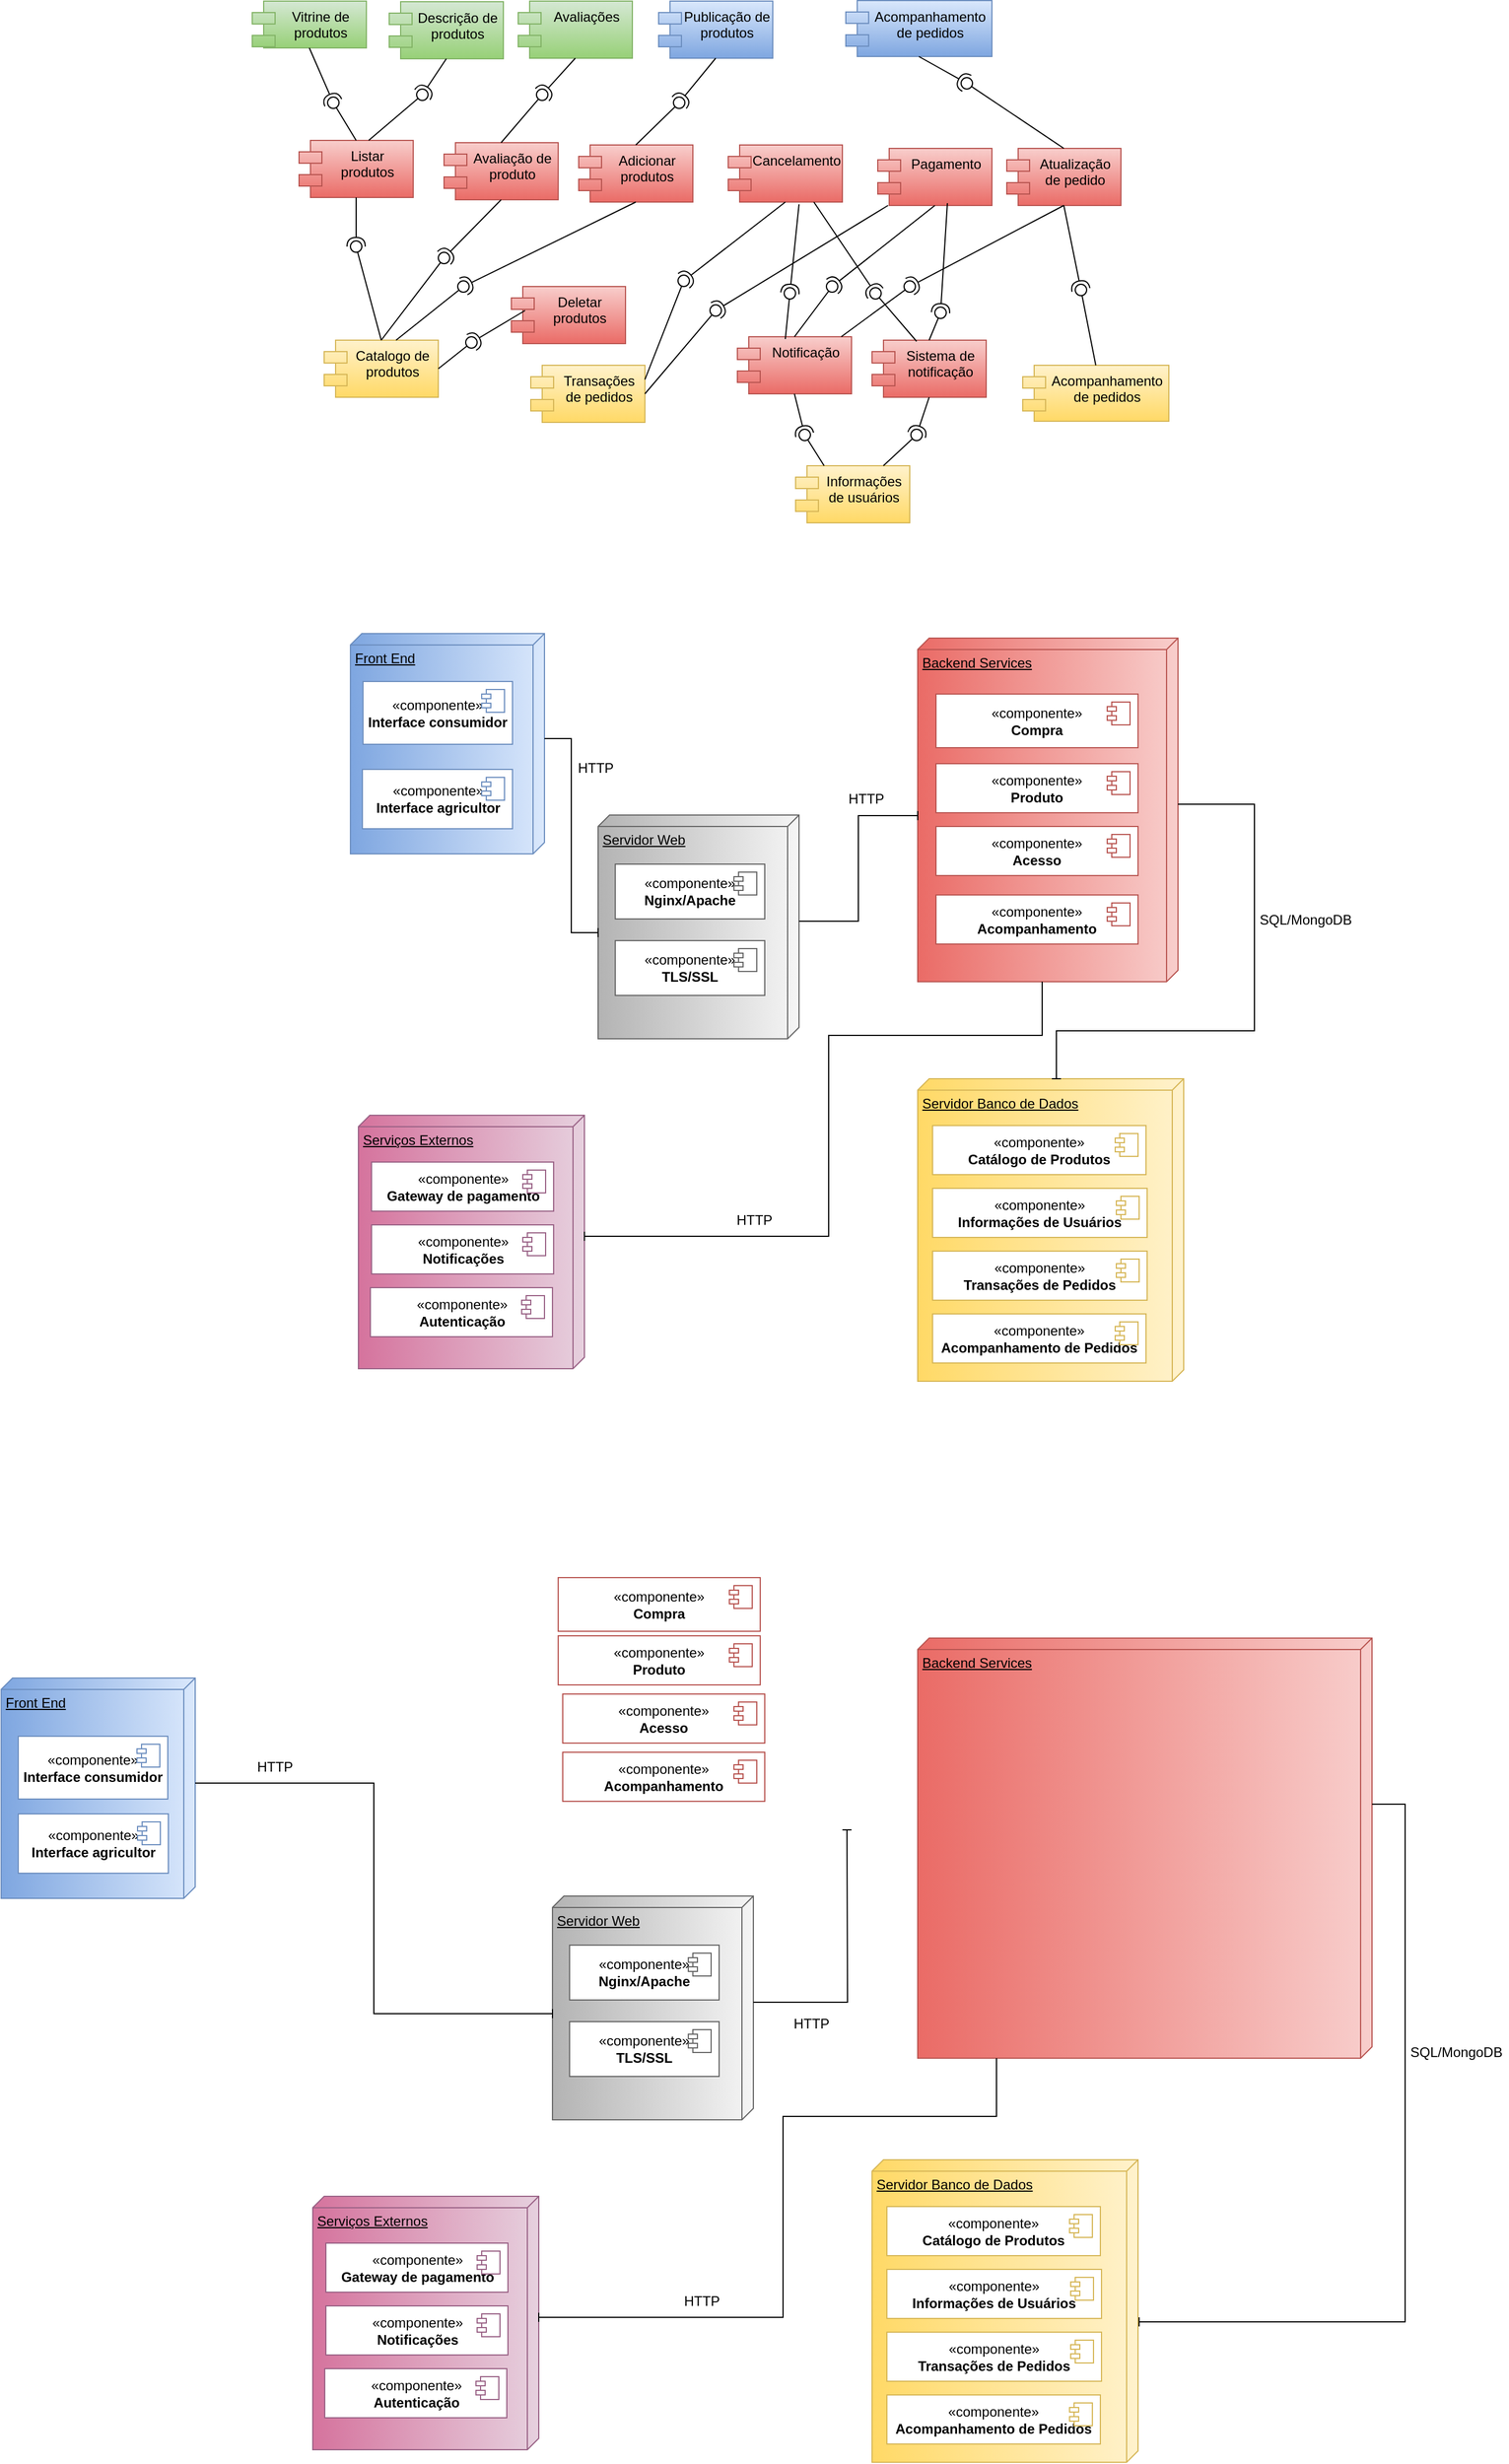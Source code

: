 <mxfile version="24.8.0">
  <diagram name="Página-1" id="Q1GDpHMXebuc5FLrC5qu">
    <mxGraphModel dx="2200" dy="1199" grid="0" gridSize="10" guides="1" tooltips="1" connect="1" arrows="1" fold="1" page="0" pageScale="1" pageWidth="827" pageHeight="1169" math="0" shadow="0">
      <root>
        <mxCell id="0" />
        <mxCell id="1" parent="0" />
        <mxCell id="FEOklc6rQLizEAP5TzJY-3" value="Vitrine de produtos" style="shape=module;align=left;spacingLeft=20;align=center;verticalAlign=top;whiteSpace=wrap;html=1;fillColor=#d5e8d4;strokeColor=#82b366;gradientColor=#97d077;" parent="1" vertex="1">
          <mxGeometry x="-263" y="-15" width="100" height="41" as="geometry" />
        </mxCell>
        <mxCell id="FEOklc6rQLizEAP5TzJY-4" value="Descrição de produtos" style="shape=module;align=left;spacingLeft=20;align=center;verticalAlign=top;whiteSpace=wrap;html=1;fillColor=#d5e8d4;strokeColor=#82b366;gradientColor=#97d077;" parent="1" vertex="1">
          <mxGeometry x="-143" y="-14.5" width="100" height="50" as="geometry" />
        </mxCell>
        <mxCell id="FEOklc6rQLizEAP5TzJY-5" value="Avaliações" style="shape=module;align=left;spacingLeft=20;align=center;verticalAlign=top;whiteSpace=wrap;html=1;fillColor=#d5e8d4;strokeColor=#82b366;gradientColor=#97d077;" parent="1" vertex="1">
          <mxGeometry x="-30" y="-15" width="100" height="50" as="geometry" />
        </mxCell>
        <mxCell id="FEOklc6rQLizEAP5TzJY-6" value="Publicação de produtos" style="shape=module;align=left;spacingLeft=20;align=center;verticalAlign=top;whiteSpace=wrap;html=1;fillColor=#dae8fc;gradientColor=#7ea6e0;strokeColor=#6c8ebf;" parent="1" vertex="1">
          <mxGeometry x="93" y="-15" width="100" height="50" as="geometry" />
        </mxCell>
        <mxCell id="FEOklc6rQLizEAP5TzJY-7" value="Acompanhamento de pedidos&lt;div&gt;&lt;br&gt;&lt;/div&gt;" style="shape=module;align=left;spacingLeft=20;align=center;verticalAlign=top;whiteSpace=wrap;html=1;fillColor=#dae8fc;gradientColor=#7ea6e0;strokeColor=#6c8ebf;" parent="1" vertex="1">
          <mxGeometry x="257" y="-15.5" width="128" height="49" as="geometry" />
        </mxCell>
        <mxCell id="FEOklc6rQLizEAP5TzJY-8" value="Pagamento" style="shape=module;align=left;spacingLeft=20;align=center;verticalAlign=top;whiteSpace=wrap;html=1;fillColor=#f8cecc;gradientColor=#ea6b66;strokeColor=#b85450;" parent="1" vertex="1">
          <mxGeometry x="285" y="114" width="100" height="50" as="geometry" />
        </mxCell>
        <mxCell id="FEOklc6rQLizEAP5TzJY-9" value="Notificação" style="shape=module;align=left;spacingLeft=20;align=center;verticalAlign=top;whiteSpace=wrap;html=1;fillColor=#f8cecc;gradientColor=#ea6b66;strokeColor=#b85450;" parent="1" vertex="1">
          <mxGeometry x="162" y="279" width="100" height="50" as="geometry" />
        </mxCell>
        <mxCell id="FEOklc6rQLizEAP5TzJY-10" value="Cancelamento" style="shape=module;align=left;spacingLeft=20;align=center;verticalAlign=top;whiteSpace=wrap;html=1;fillColor=#f8cecc;gradientColor=#ea6b66;strokeColor=#b85450;" parent="1" vertex="1">
          <mxGeometry x="154" y="111" width="100" height="50" as="geometry" />
        </mxCell>
        <mxCell id="FEOklc6rQLizEAP5TzJY-11" value="Adicionar produtos" style="shape=module;align=left;spacingLeft=20;align=center;verticalAlign=top;whiteSpace=wrap;html=1;fillColor=#f8cecc;gradientColor=#ea6b66;strokeColor=#b85450;" parent="1" vertex="1">
          <mxGeometry x="23" y="111" width="100" height="50" as="geometry" />
        </mxCell>
        <mxCell id="FEOklc6rQLizEAP5TzJY-12" value="Listar produtos" style="shape=module;align=left;spacingLeft=20;align=center;verticalAlign=top;whiteSpace=wrap;html=1;fillColor=#f8cecc;gradientColor=#ea6b66;strokeColor=#b85450;" parent="1" vertex="1">
          <mxGeometry x="-222" y="107" width="100" height="50" as="geometry" />
        </mxCell>
        <mxCell id="FEOklc6rQLizEAP5TzJY-13" value="Deletar produtos" style="shape=module;align=left;spacingLeft=20;align=center;verticalAlign=top;whiteSpace=wrap;html=1;fillColor=#f8cecc;gradientColor=#ea6b66;strokeColor=#b85450;" parent="1" vertex="1">
          <mxGeometry x="-36" y="235" width="100" height="50" as="geometry" />
        </mxCell>
        <mxCell id="FEOklc6rQLizEAP5TzJY-16" value="Atualização de pedido" style="shape=module;align=left;spacingLeft=20;align=center;verticalAlign=top;whiteSpace=wrap;html=1;fillColor=#f8cecc;gradientColor=#ea6b66;strokeColor=#b85450;" parent="1" vertex="1">
          <mxGeometry x="398" y="114" width="100" height="50" as="geometry" />
        </mxCell>
        <mxCell id="FEOklc6rQLizEAP5TzJY-17" value="Avaliação de produto" style="shape=module;align=left;spacingLeft=20;align=center;verticalAlign=top;whiteSpace=wrap;html=1;fillColor=#f8cecc;gradientColor=#ea6b66;strokeColor=#b85450;" parent="1" vertex="1">
          <mxGeometry x="-95" y="109" width="100" height="50" as="geometry" />
        </mxCell>
        <mxCell id="FEOklc6rQLizEAP5TzJY-18" value="Sistema de notificação" style="shape=module;align=left;spacingLeft=20;align=center;verticalAlign=top;whiteSpace=wrap;html=1;fillColor=#f8cecc;gradientColor=#ea6b66;strokeColor=#b85450;" parent="1" vertex="1">
          <mxGeometry x="280" y="282" width="100" height="50" as="geometry" />
        </mxCell>
        <mxCell id="FEOklc6rQLizEAP5TzJY-19" value="Catalogo de produtos" style="shape=module;align=left;spacingLeft=20;align=center;verticalAlign=top;whiteSpace=wrap;html=1;fillColor=#fff2cc;gradientColor=#ffd966;strokeColor=#d6b656;" parent="1" vertex="1">
          <mxGeometry x="-200" y="282" width="100" height="50" as="geometry" />
        </mxCell>
        <mxCell id="FEOklc6rQLizEAP5TzJY-20" value="Informações de usuários" style="shape=module;align=left;spacingLeft=20;align=center;verticalAlign=top;whiteSpace=wrap;html=1;fillColor=#fff2cc;gradientColor=#ffd966;strokeColor=#d6b656;" parent="1" vertex="1">
          <mxGeometry x="213" y="392" width="100" height="50" as="geometry" />
        </mxCell>
        <mxCell id="FEOklc6rQLizEAP5TzJY-21" value="Transações de pedidos" style="shape=module;align=left;spacingLeft=20;align=center;verticalAlign=top;whiteSpace=wrap;html=1;fillColor=#fff2cc;gradientColor=#ffd966;strokeColor=#d6b656;" parent="1" vertex="1">
          <mxGeometry x="-19" y="304" width="100" height="50" as="geometry" />
        </mxCell>
        <mxCell id="FEOklc6rQLizEAP5TzJY-39" value="" style="rounded=0;orthogonalLoop=1;jettySize=auto;html=1;endArrow=halfCircle;endFill=0;endSize=6;strokeWidth=1;sketch=0;exitX=0.5;exitY=1;exitDx=0;exitDy=0;" parent="1" source="FEOklc6rQLizEAP5TzJY-3" target="FEOklc6rQLizEAP5TzJY-41" edge="1">
          <mxGeometry relative="1" as="geometry">
            <mxPoint x="-141" y="72" as="sourcePoint" />
          </mxGeometry>
        </mxCell>
        <mxCell id="FEOklc6rQLizEAP5TzJY-40" value="" style="rounded=0;orthogonalLoop=1;jettySize=auto;html=1;endArrow=oval;endFill=0;sketch=0;sourcePerimeterSpacing=0;targetPerimeterSpacing=0;endSize=10;exitX=0.5;exitY=0;exitDx=0;exitDy=0;" parent="1" source="FEOklc6rQLizEAP5TzJY-12" target="FEOklc6rQLizEAP5TzJY-41" edge="1">
          <mxGeometry relative="1" as="geometry">
            <mxPoint x="-181" y="72" as="sourcePoint" />
          </mxGeometry>
        </mxCell>
        <mxCell id="FEOklc6rQLizEAP5TzJY-41" value="" style="ellipse;whiteSpace=wrap;html=1;align=center;aspect=fixed;fillColor=none;strokeColor=none;resizable=0;perimeter=centerPerimeter;rotatable=0;allowArrows=0;points=[];outlineConnect=1;" parent="1" vertex="1">
          <mxGeometry x="-197" y="69" width="10" height="10" as="geometry" />
        </mxCell>
        <mxCell id="FEOklc6rQLizEAP5TzJY-42" value="" style="rounded=0;orthogonalLoop=1;jettySize=auto;html=1;endArrow=halfCircle;endFill=0;endSize=6;strokeWidth=1;sketch=0;exitX=0.5;exitY=1;exitDx=0;exitDy=0;" parent="1" source="FEOklc6rQLizEAP5TzJY-4" target="FEOklc6rQLizEAP5TzJY-44" edge="1">
          <mxGeometry relative="1" as="geometry">
            <mxPoint x="-67" y="94" as="sourcePoint" />
          </mxGeometry>
        </mxCell>
        <mxCell id="FEOklc6rQLizEAP5TzJY-43" value="" style="rounded=0;orthogonalLoop=1;jettySize=auto;html=1;endArrow=oval;endFill=0;sketch=0;sourcePerimeterSpacing=0;targetPerimeterSpacing=0;endSize=10;exitX=0.61;exitY=0;exitDx=0;exitDy=0;exitPerimeter=0;" parent="1" source="FEOklc6rQLizEAP5TzJY-12" target="FEOklc6rQLizEAP5TzJY-44" edge="1">
          <mxGeometry relative="1" as="geometry">
            <mxPoint x="-163" y="121" as="sourcePoint" />
          </mxGeometry>
        </mxCell>
        <mxCell id="FEOklc6rQLizEAP5TzJY-44" value="" style="ellipse;whiteSpace=wrap;html=1;align=center;aspect=fixed;fillColor=none;strokeColor=none;resizable=0;perimeter=centerPerimeter;rotatable=0;allowArrows=0;points=[];outlineConnect=1;" parent="1" vertex="1">
          <mxGeometry x="-119" y="62" width="10" height="10" as="geometry" />
        </mxCell>
        <mxCell id="FEOklc6rQLizEAP5TzJY-45" value="" style="rounded=0;orthogonalLoop=1;jettySize=auto;html=1;endArrow=halfCircle;endFill=0;endSize=6;strokeWidth=1;sketch=0;exitX=0.5;exitY=1;exitDx=0;exitDy=0;" parent="1" source="FEOklc6rQLizEAP5TzJY-5" target="FEOklc6rQLizEAP5TzJY-47" edge="1">
          <mxGeometry relative="1" as="geometry">
            <mxPoint x="104" y="65" as="sourcePoint" />
          </mxGeometry>
        </mxCell>
        <mxCell id="FEOklc6rQLizEAP5TzJY-46" value="" style="rounded=0;orthogonalLoop=1;jettySize=auto;html=1;endArrow=oval;endFill=0;sketch=0;sourcePerimeterSpacing=0;targetPerimeterSpacing=0;endSize=10;exitX=0.5;exitY=0;exitDx=0;exitDy=0;" parent="1" source="FEOklc6rQLizEAP5TzJY-17" target="FEOklc6rQLizEAP5TzJY-47" edge="1">
          <mxGeometry relative="1" as="geometry">
            <mxPoint x="64" y="65" as="sourcePoint" />
          </mxGeometry>
        </mxCell>
        <mxCell id="FEOklc6rQLizEAP5TzJY-47" value="" style="ellipse;whiteSpace=wrap;html=1;align=center;aspect=fixed;fillColor=none;strokeColor=none;resizable=0;perimeter=centerPerimeter;rotatable=0;allowArrows=0;points=[];outlineConnect=1;" parent="1" vertex="1">
          <mxGeometry x="-14" y="62" width="10" height="10" as="geometry" />
        </mxCell>
        <mxCell id="FEOklc6rQLizEAP5TzJY-48" value="" style="rounded=0;orthogonalLoop=1;jettySize=auto;html=1;endArrow=halfCircle;endFill=0;endSize=6;strokeWidth=1;sketch=0;exitX=0.5;exitY=1;exitDx=0;exitDy=0;" parent="1" source="FEOklc6rQLizEAP5TzJY-6" target="FEOklc6rQLizEAP5TzJY-50" edge="1">
          <mxGeometry relative="1" as="geometry">
            <mxPoint x="222" y="64.5" as="sourcePoint" />
          </mxGeometry>
        </mxCell>
        <mxCell id="FEOklc6rQLizEAP5TzJY-49" value="" style="rounded=0;orthogonalLoop=1;jettySize=auto;html=1;endArrow=oval;endFill=0;sketch=0;sourcePerimeterSpacing=0;targetPerimeterSpacing=0;endSize=10;exitX=0.5;exitY=0;exitDx=0;exitDy=0;" parent="1" source="FEOklc6rQLizEAP5TzJY-11" target="FEOklc6rQLizEAP5TzJY-50" edge="1">
          <mxGeometry relative="1" as="geometry">
            <mxPoint x="182" y="64.5" as="sourcePoint" />
          </mxGeometry>
        </mxCell>
        <mxCell id="FEOklc6rQLizEAP5TzJY-50" value="" style="ellipse;whiteSpace=wrap;html=1;align=center;aspect=fixed;fillColor=none;strokeColor=none;resizable=0;perimeter=centerPerimeter;rotatable=0;allowArrows=0;points=[];outlineConnect=1;" parent="1" vertex="1">
          <mxGeometry x="106" y="69" width="10" height="10" as="geometry" />
        </mxCell>
        <mxCell id="FEOklc6rQLizEAP5TzJY-54" value="" style="rounded=0;orthogonalLoop=1;jettySize=auto;html=1;endArrow=halfCircle;endFill=0;endSize=6;strokeWidth=1;sketch=0;exitX=0.5;exitY=1;exitDx=0;exitDy=0;" parent="1" source="FEOklc6rQLizEAP5TzJY-7" target="FEOklc6rQLizEAP5TzJY-56" edge="1">
          <mxGeometry relative="1" as="geometry">
            <mxPoint x="518" y="58" as="sourcePoint" />
          </mxGeometry>
        </mxCell>
        <mxCell id="FEOklc6rQLizEAP5TzJY-55" value="" style="rounded=0;orthogonalLoop=1;jettySize=auto;html=1;endArrow=oval;endFill=0;sketch=0;sourcePerimeterSpacing=0;targetPerimeterSpacing=0;endSize=10;exitX=0.5;exitY=0;exitDx=0;exitDy=0;" parent="1" source="FEOklc6rQLizEAP5TzJY-16" target="FEOklc6rQLizEAP5TzJY-56" edge="1">
          <mxGeometry relative="1" as="geometry">
            <mxPoint x="478" y="58" as="sourcePoint" />
          </mxGeometry>
        </mxCell>
        <mxCell id="FEOklc6rQLizEAP5TzJY-56" value="" style="ellipse;whiteSpace=wrap;html=1;align=center;aspect=fixed;fillColor=none;strokeColor=none;resizable=0;perimeter=centerPerimeter;rotatable=0;allowArrows=0;points=[];outlineConnect=1;" parent="1" vertex="1">
          <mxGeometry x="358" y="52" width="10" height="10" as="geometry" />
        </mxCell>
        <mxCell id="FEOklc6rQLizEAP5TzJY-57" value="" style="rounded=0;orthogonalLoop=1;jettySize=auto;html=1;endArrow=halfCircle;endFill=0;endSize=6;strokeWidth=1;sketch=0;exitX=0.5;exitY=1;exitDx=0;exitDy=0;" parent="1" source="FEOklc6rQLizEAP5TzJY-12" target="FEOklc6rQLizEAP5TzJY-59" edge="1">
          <mxGeometry relative="1" as="geometry">
            <mxPoint x="-158" y="195" as="sourcePoint" />
          </mxGeometry>
        </mxCell>
        <mxCell id="FEOklc6rQLizEAP5TzJY-58" value="" style="rounded=0;orthogonalLoop=1;jettySize=auto;html=1;endArrow=oval;endFill=0;sketch=0;sourcePerimeterSpacing=0;targetPerimeterSpacing=0;endSize=10;exitX=0.5;exitY=0;exitDx=0;exitDy=0;" parent="1" source="FEOklc6rQLizEAP5TzJY-19" target="FEOklc6rQLizEAP5TzJY-59" edge="1">
          <mxGeometry relative="1" as="geometry">
            <mxPoint x="-169" y="236" as="sourcePoint" />
          </mxGeometry>
        </mxCell>
        <mxCell id="FEOklc6rQLizEAP5TzJY-59" value="" style="ellipse;whiteSpace=wrap;html=1;align=center;aspect=fixed;fillColor=none;strokeColor=none;resizable=0;perimeter=centerPerimeter;rotatable=0;allowArrows=0;points=[];outlineConnect=1;" parent="1" vertex="1">
          <mxGeometry x="-177" y="195" width="10" height="10" as="geometry" />
        </mxCell>
        <mxCell id="FEOklc6rQLizEAP5TzJY-60" value="" style="rounded=0;orthogonalLoop=1;jettySize=auto;html=1;endArrow=halfCircle;endFill=0;endSize=6;strokeWidth=1;sketch=0;exitX=0.5;exitY=1;exitDx=0;exitDy=0;" parent="1" source="FEOklc6rQLizEAP5TzJY-11" target="FEOklc6rQLizEAP5TzJY-62" edge="1">
          <mxGeometry relative="1" as="geometry">
            <mxPoint x="213" y="215" as="sourcePoint" />
          </mxGeometry>
        </mxCell>
        <mxCell id="FEOklc6rQLizEAP5TzJY-61" value="" style="rounded=0;orthogonalLoop=1;jettySize=auto;html=1;endArrow=oval;endFill=0;sketch=0;sourcePerimeterSpacing=0;targetPerimeterSpacing=0;endSize=10;exitX=0.63;exitY=0;exitDx=0;exitDy=0;exitPerimeter=0;" parent="1" source="FEOklc6rQLizEAP5TzJY-19" target="FEOklc6rQLizEAP5TzJY-62" edge="1">
          <mxGeometry relative="1" as="geometry">
            <mxPoint x="176" y="222" as="sourcePoint" />
          </mxGeometry>
        </mxCell>
        <mxCell id="FEOklc6rQLizEAP5TzJY-62" value="" style="ellipse;whiteSpace=wrap;html=1;align=center;aspect=fixed;fillColor=none;strokeColor=none;resizable=0;perimeter=centerPerimeter;rotatable=0;allowArrows=0;points=[];outlineConnect=1;" parent="1" vertex="1">
          <mxGeometry x="-83" y="230" width="10" height="10" as="geometry" />
        </mxCell>
        <mxCell id="FEOklc6rQLizEAP5TzJY-63" value="" style="rounded=0;orthogonalLoop=1;jettySize=auto;html=1;endArrow=halfCircle;endFill=0;endSize=6;strokeWidth=1;sketch=0;exitX=0.12;exitY=0.42;exitDx=0;exitDy=0;exitPerimeter=0;" parent="1" source="FEOklc6rQLizEAP5TzJY-13" target="FEOklc6rQLizEAP5TzJY-65" edge="1">
          <mxGeometry relative="1" as="geometry">
            <mxPoint x="216" y="222" as="sourcePoint" />
          </mxGeometry>
        </mxCell>
        <mxCell id="FEOklc6rQLizEAP5TzJY-64" value="" style="rounded=0;orthogonalLoop=1;jettySize=auto;html=1;endArrow=oval;endFill=0;sketch=0;sourcePerimeterSpacing=0;targetPerimeterSpacing=0;endSize=10;exitX=1;exitY=0.5;exitDx=0;exitDy=0;" parent="1" source="FEOklc6rQLizEAP5TzJY-19" target="FEOklc6rQLizEAP5TzJY-65" edge="1">
          <mxGeometry relative="1" as="geometry">
            <mxPoint x="176" y="222" as="sourcePoint" />
          </mxGeometry>
        </mxCell>
        <mxCell id="FEOklc6rQLizEAP5TzJY-65" value="" style="ellipse;whiteSpace=wrap;html=1;align=center;aspect=fixed;fillColor=none;strokeColor=none;resizable=0;perimeter=centerPerimeter;rotatable=0;allowArrows=0;points=[];outlineConnect=1;" parent="1" vertex="1">
          <mxGeometry x="-76" y="279" width="10" height="10" as="geometry" />
        </mxCell>
        <mxCell id="FEOklc6rQLizEAP5TzJY-66" value="" style="rounded=0;orthogonalLoop=1;jettySize=auto;html=1;endArrow=halfCircle;endFill=0;endSize=6;strokeWidth=1;sketch=0;" parent="1" source="FEOklc6rQLizEAP5TzJY-8" target="FEOklc6rQLizEAP5TzJY-68" edge="1">
          <mxGeometry relative="1" as="geometry">
            <mxPoint x="177" y="184" as="sourcePoint" />
          </mxGeometry>
        </mxCell>
        <mxCell id="FEOklc6rQLizEAP5TzJY-67" value="" style="rounded=0;orthogonalLoop=1;jettySize=auto;html=1;endArrow=oval;endFill=0;sketch=0;sourcePerimeterSpacing=0;targetPerimeterSpacing=0;endSize=10;exitX=1;exitY=0.5;exitDx=0;exitDy=0;" parent="1" source="FEOklc6rQLizEAP5TzJY-21" target="FEOklc6rQLizEAP5TzJY-68" edge="1">
          <mxGeometry relative="1" as="geometry">
            <mxPoint x="47" y="328" as="sourcePoint" />
          </mxGeometry>
        </mxCell>
        <mxCell id="FEOklc6rQLizEAP5TzJY-68" value="" style="ellipse;whiteSpace=wrap;html=1;align=center;aspect=fixed;fillColor=none;strokeColor=none;resizable=0;perimeter=centerPerimeter;rotatable=0;allowArrows=0;points=[];outlineConnect=1;" parent="1" vertex="1">
          <mxGeometry x="138" y="251" width="10" height="10" as="geometry" />
        </mxCell>
        <mxCell id="FEOklc6rQLizEAP5TzJY-69" value="" style="rounded=0;orthogonalLoop=1;jettySize=auto;html=1;endArrow=halfCircle;endFill=0;endSize=6;strokeWidth=1;sketch=0;exitX=0.5;exitY=1;exitDx=0;exitDy=0;" parent="1" source="FEOklc6rQLizEAP5TzJY-10" target="FEOklc6rQLizEAP5TzJY-71" edge="1">
          <mxGeometry relative="1" as="geometry">
            <mxPoint x="216" y="222" as="sourcePoint" />
          </mxGeometry>
        </mxCell>
        <mxCell id="FEOklc6rQLizEAP5TzJY-70" value="" style="rounded=0;orthogonalLoop=1;jettySize=auto;html=1;endArrow=oval;endFill=0;sketch=0;sourcePerimeterSpacing=0;targetPerimeterSpacing=0;endSize=10;exitX=1;exitY=0.25;exitDx=0;exitDy=0;" parent="1" source="FEOklc6rQLizEAP5TzJY-21" target="FEOklc6rQLizEAP5TzJY-71" edge="1">
          <mxGeometry relative="1" as="geometry">
            <mxPoint x="176" y="222" as="sourcePoint" />
          </mxGeometry>
        </mxCell>
        <mxCell id="FEOklc6rQLizEAP5TzJY-71" value="" style="ellipse;whiteSpace=wrap;html=1;align=center;aspect=fixed;fillColor=none;strokeColor=none;resizable=0;perimeter=centerPerimeter;rotatable=0;allowArrows=0;points=[];outlineConnect=1;" parent="1" vertex="1">
          <mxGeometry x="110" y="225" width="10" height="10" as="geometry" />
        </mxCell>
        <mxCell id="FEOklc6rQLizEAP5TzJY-72" value="" style="rounded=0;orthogonalLoop=1;jettySize=auto;html=1;endArrow=halfCircle;endFill=0;endSize=6;strokeWidth=1;sketch=0;exitX=0.5;exitY=1;exitDx=0;exitDy=0;" parent="1" source="FEOklc6rQLizEAP5TzJY-17" target="FEOklc6rQLizEAP5TzJY-74" edge="1">
          <mxGeometry relative="1" as="geometry">
            <mxPoint x="216" y="224" as="sourcePoint" />
          </mxGeometry>
        </mxCell>
        <mxCell id="FEOklc6rQLizEAP5TzJY-73" value="" style="rounded=0;orthogonalLoop=1;jettySize=auto;html=1;endArrow=oval;endFill=0;sketch=0;sourcePerimeterSpacing=0;targetPerimeterSpacing=0;endSize=10;exitX=0.5;exitY=0;exitDx=0;exitDy=0;" parent="1" source="FEOklc6rQLizEAP5TzJY-19" target="FEOklc6rQLizEAP5TzJY-74" edge="1">
          <mxGeometry relative="1" as="geometry">
            <mxPoint x="176" y="224" as="sourcePoint" />
          </mxGeometry>
        </mxCell>
        <mxCell id="FEOklc6rQLizEAP5TzJY-74" value="" style="ellipse;whiteSpace=wrap;html=1;align=center;aspect=fixed;fillColor=none;strokeColor=none;resizable=0;perimeter=centerPerimeter;rotatable=0;allowArrows=0;points=[];outlineConnect=1;" parent="1" vertex="1">
          <mxGeometry x="-100" y="205" width="10" height="10" as="geometry" />
        </mxCell>
        <mxCell id="FEOklc6rQLizEAP5TzJY-75" value="" style="rounded=0;orthogonalLoop=1;jettySize=auto;html=1;endArrow=halfCircle;endFill=0;endSize=6;strokeWidth=1;sketch=0;exitX=0.5;exitY=1;exitDx=0;exitDy=0;" parent="1" source="FEOklc6rQLizEAP5TzJY-18" target="FEOklc6rQLizEAP5TzJY-77" edge="1">
          <mxGeometry relative="1" as="geometry">
            <mxPoint x="216" y="224" as="sourcePoint" />
          </mxGeometry>
        </mxCell>
        <mxCell id="FEOklc6rQLizEAP5TzJY-76" value="" style="rounded=0;orthogonalLoop=1;jettySize=auto;html=1;endArrow=oval;endFill=0;sketch=0;sourcePerimeterSpacing=0;targetPerimeterSpacing=0;endSize=10;" parent="1" source="FEOklc6rQLizEAP5TzJY-20" target="FEOklc6rQLizEAP5TzJY-77" edge="1">
          <mxGeometry relative="1" as="geometry">
            <mxPoint x="176" y="224" as="sourcePoint" />
          </mxGeometry>
        </mxCell>
        <mxCell id="FEOklc6rQLizEAP5TzJY-77" value="" style="ellipse;whiteSpace=wrap;html=1;align=center;aspect=fixed;fillColor=none;strokeColor=none;resizable=0;perimeter=centerPerimeter;rotatable=0;allowArrows=0;points=[];outlineConnect=1;" parent="1" vertex="1">
          <mxGeometry x="314" y="360" width="10" height="10" as="geometry" />
        </mxCell>
        <mxCell id="FEOklc6rQLizEAP5TzJY-78" value="" style="rounded=0;orthogonalLoop=1;jettySize=auto;html=1;endArrow=halfCircle;endFill=0;endSize=6;strokeWidth=1;sketch=0;exitX=0.61;exitY=0.96;exitDx=0;exitDy=0;exitPerimeter=0;" parent="1" source="FEOklc6rQLizEAP5TzJY-8" target="FEOklc6rQLizEAP5TzJY-80" edge="1">
          <mxGeometry relative="1" as="geometry">
            <mxPoint x="216" y="224" as="sourcePoint" />
          </mxGeometry>
        </mxCell>
        <mxCell id="FEOklc6rQLizEAP5TzJY-79" value="" style="rounded=0;orthogonalLoop=1;jettySize=auto;html=1;endArrow=oval;endFill=0;sketch=0;sourcePerimeterSpacing=0;targetPerimeterSpacing=0;endSize=10;exitX=0.5;exitY=0;exitDx=0;exitDy=0;" parent="1" source="FEOklc6rQLizEAP5TzJY-18" target="FEOklc6rQLizEAP5TzJY-80" edge="1">
          <mxGeometry relative="1" as="geometry">
            <mxPoint x="176" y="224" as="sourcePoint" />
          </mxGeometry>
        </mxCell>
        <mxCell id="FEOklc6rQLizEAP5TzJY-80" value="" style="ellipse;whiteSpace=wrap;html=1;align=center;aspect=fixed;fillColor=none;strokeColor=none;resizable=0;perimeter=centerPerimeter;rotatable=0;allowArrows=0;points=[];outlineConnect=1;" parent="1" vertex="1">
          <mxGeometry x="335" y="253" width="10" height="10" as="geometry" />
        </mxCell>
        <mxCell id="FEOklc6rQLizEAP5TzJY-81" value="" style="rounded=0;orthogonalLoop=1;jettySize=auto;html=1;endArrow=halfCircle;endFill=0;endSize=6;strokeWidth=1;sketch=0;exitX=0.75;exitY=1;exitDx=0;exitDy=0;" parent="1" source="FEOklc6rQLizEAP5TzJY-10" target="FEOklc6rQLizEAP5TzJY-83" edge="1">
          <mxGeometry relative="1" as="geometry">
            <mxPoint x="216" y="224" as="sourcePoint" />
          </mxGeometry>
        </mxCell>
        <mxCell id="FEOklc6rQLizEAP5TzJY-82" value="" style="rounded=0;orthogonalLoop=1;jettySize=auto;html=1;endArrow=oval;endFill=0;sketch=0;sourcePerimeterSpacing=0;targetPerimeterSpacing=0;endSize=10;exitX=0.39;exitY=0.02;exitDx=0;exitDy=0;exitPerimeter=0;" parent="1" source="FEOklc6rQLizEAP5TzJY-18" target="FEOklc6rQLizEAP5TzJY-83" edge="1">
          <mxGeometry relative="1" as="geometry">
            <mxPoint x="176" y="224" as="sourcePoint" />
          </mxGeometry>
        </mxCell>
        <mxCell id="FEOklc6rQLizEAP5TzJY-83" value="" style="ellipse;whiteSpace=wrap;html=1;align=center;aspect=fixed;fillColor=none;strokeColor=none;resizable=0;perimeter=centerPerimeter;rotatable=0;allowArrows=0;points=[];outlineConnect=1;" parent="1" vertex="1">
          <mxGeometry x="278" y="236" width="10" height="10" as="geometry" />
        </mxCell>
        <mxCell id="FEOklc6rQLizEAP5TzJY-87" value="" style="rounded=0;orthogonalLoop=1;jettySize=auto;html=1;endArrow=halfCircle;endFill=0;endSize=6;strokeWidth=1;sketch=0;exitX=0.5;exitY=1;exitDx=0;exitDy=0;" parent="1" source="FEOklc6rQLizEAP5TzJY-9" target="FEOklc6rQLizEAP5TzJY-89" edge="1">
          <mxGeometry relative="1" as="geometry">
            <mxPoint x="110" y="253" as="sourcePoint" />
          </mxGeometry>
        </mxCell>
        <mxCell id="FEOklc6rQLizEAP5TzJY-88" value="" style="rounded=0;orthogonalLoop=1;jettySize=auto;html=1;endArrow=oval;endFill=0;sketch=0;sourcePerimeterSpacing=0;targetPerimeterSpacing=0;endSize=10;exitX=0.25;exitY=0;exitDx=0;exitDy=0;" parent="1" source="FEOklc6rQLizEAP5TzJY-20" target="FEOklc6rQLizEAP5TzJY-89" edge="1">
          <mxGeometry relative="1" as="geometry">
            <mxPoint x="70" y="253" as="sourcePoint" />
          </mxGeometry>
        </mxCell>
        <mxCell id="FEOklc6rQLizEAP5TzJY-89" value="" style="ellipse;whiteSpace=wrap;html=1;align=center;aspect=fixed;fillColor=none;strokeColor=none;resizable=0;perimeter=centerPerimeter;rotatable=0;allowArrows=0;points=[];outlineConnect=1;" parent="1" vertex="1">
          <mxGeometry x="216" y="360" width="10" height="10" as="geometry" />
        </mxCell>
        <mxCell id="FEOklc6rQLizEAP5TzJY-90" value="" style="rounded=0;orthogonalLoop=1;jettySize=auto;html=1;endArrow=halfCircle;endFill=0;endSize=6;strokeWidth=1;sketch=0;exitX=0.5;exitY=1;exitDx=0;exitDy=0;" parent="1" source="FEOklc6rQLizEAP5TzJY-8" target="FEOklc6rQLizEAP5TzJY-92" edge="1">
          <mxGeometry relative="1" as="geometry">
            <mxPoint x="110" y="253" as="sourcePoint" />
          </mxGeometry>
        </mxCell>
        <mxCell id="FEOklc6rQLizEAP5TzJY-91" value="" style="rounded=0;orthogonalLoop=1;jettySize=auto;html=1;endArrow=oval;endFill=0;sketch=0;sourcePerimeterSpacing=0;targetPerimeterSpacing=0;endSize=10;exitX=0.5;exitY=0;exitDx=0;exitDy=0;" parent="1" source="FEOklc6rQLizEAP5TzJY-9" target="FEOklc6rQLizEAP5TzJY-92" edge="1">
          <mxGeometry relative="1" as="geometry">
            <mxPoint x="70" y="253" as="sourcePoint" />
          </mxGeometry>
        </mxCell>
        <mxCell id="FEOklc6rQLizEAP5TzJY-92" value="" style="ellipse;whiteSpace=wrap;html=1;align=center;aspect=fixed;fillColor=none;strokeColor=none;resizable=0;perimeter=centerPerimeter;rotatable=0;allowArrows=0;points=[];outlineConnect=1;" parent="1" vertex="1">
          <mxGeometry x="240" y="230" width="10" height="10" as="geometry" />
        </mxCell>
        <mxCell id="-LfRWELSsx1RldstCh8m-2" value="Acompanhamento de pedidos&lt;div&gt;&lt;br&gt;&lt;/div&gt;" style="shape=module;align=left;spacingLeft=20;align=center;verticalAlign=top;whiteSpace=wrap;html=1;fillColor=#fff2cc;gradientColor=#ffd966;strokeColor=#d6b656;" parent="1" vertex="1">
          <mxGeometry x="412" y="304" width="128" height="49" as="geometry" />
        </mxCell>
        <mxCell id="-LfRWELSsx1RldstCh8m-3" value="" style="rounded=0;orthogonalLoop=1;jettySize=auto;html=1;endArrow=halfCircle;endFill=0;endSize=6;strokeWidth=1;sketch=0;exitX=0.5;exitY=1;exitDx=0;exitDy=0;" parent="1" source="FEOklc6rQLizEAP5TzJY-16" target="-LfRWELSsx1RldstCh8m-5" edge="1">
          <mxGeometry relative="1" as="geometry">
            <mxPoint x="127" y="263" as="sourcePoint" />
          </mxGeometry>
        </mxCell>
        <mxCell id="-LfRWELSsx1RldstCh8m-4" value="" style="rounded=0;orthogonalLoop=1;jettySize=auto;html=1;endArrow=oval;endFill=0;sketch=0;sourcePerimeterSpacing=0;targetPerimeterSpacing=0;endSize=10;exitX=0.5;exitY=0;exitDx=0;exitDy=0;" parent="1" source="-LfRWELSsx1RldstCh8m-2" target="-LfRWELSsx1RldstCh8m-5" edge="1">
          <mxGeometry relative="1" as="geometry">
            <mxPoint x="87" y="263" as="sourcePoint" />
          </mxGeometry>
        </mxCell>
        <mxCell id="-LfRWELSsx1RldstCh8m-5" value="" style="ellipse;whiteSpace=wrap;html=1;align=center;aspect=fixed;fillColor=none;strokeColor=none;resizable=0;perimeter=centerPerimeter;rotatable=0;allowArrows=0;points=[];outlineConnect=1;" parent="1" vertex="1">
          <mxGeometry x="458" y="233" width="10" height="10" as="geometry" />
        </mxCell>
        <mxCell id="-LfRWELSsx1RldstCh8m-6" value="" style="rounded=0;orthogonalLoop=1;jettySize=auto;html=1;endArrow=halfCircle;endFill=0;endSize=6;strokeWidth=1;sketch=0;exitX=0.62;exitY=1.04;exitDx=0;exitDy=0;exitPerimeter=0;" parent="1" source="FEOklc6rQLizEAP5TzJY-10" target="-LfRWELSsx1RldstCh8m-8" edge="1">
          <mxGeometry relative="1" as="geometry">
            <mxPoint x="127" y="163" as="sourcePoint" />
          </mxGeometry>
        </mxCell>
        <mxCell id="-LfRWELSsx1RldstCh8m-7" value="" style="rounded=0;orthogonalLoop=1;jettySize=auto;html=1;endArrow=oval;endFill=0;sketch=0;sourcePerimeterSpacing=0;targetPerimeterSpacing=0;endSize=10;exitX=0.42;exitY=0.04;exitDx=0;exitDy=0;exitPerimeter=0;" parent="1" source="FEOklc6rQLizEAP5TzJY-9" target="-LfRWELSsx1RldstCh8m-8" edge="1">
          <mxGeometry relative="1" as="geometry">
            <mxPoint x="87" y="163" as="sourcePoint" />
          </mxGeometry>
        </mxCell>
        <mxCell id="-LfRWELSsx1RldstCh8m-8" value="" style="ellipse;whiteSpace=wrap;html=1;align=center;aspect=fixed;fillColor=none;strokeColor=none;resizable=0;perimeter=centerPerimeter;rotatable=0;allowArrows=0;points=[];outlineConnect=1;" parent="1" vertex="1">
          <mxGeometry x="203" y="236" width="10" height="10" as="geometry" />
        </mxCell>
        <mxCell id="-LfRWELSsx1RldstCh8m-9" value="" style="rounded=0;orthogonalLoop=1;jettySize=auto;html=1;endArrow=halfCircle;endFill=0;endSize=6;strokeWidth=1;sketch=0;exitX=0.5;exitY=1;exitDx=0;exitDy=0;" parent="1" source="FEOklc6rQLizEAP5TzJY-16" target="-LfRWELSsx1RldstCh8m-11" edge="1">
          <mxGeometry relative="1" as="geometry">
            <mxPoint x="127" y="163" as="sourcePoint" />
          </mxGeometry>
        </mxCell>
        <mxCell id="-LfRWELSsx1RldstCh8m-10" value="" style="rounded=0;orthogonalLoop=1;jettySize=auto;html=1;endArrow=oval;endFill=0;sketch=0;sourcePerimeterSpacing=0;targetPerimeterSpacing=0;endSize=10;exitX=0.91;exitY=0;exitDx=0;exitDy=0;exitPerimeter=0;" parent="1" source="FEOklc6rQLizEAP5TzJY-9" target="-LfRWELSsx1RldstCh8m-11" edge="1">
          <mxGeometry relative="1" as="geometry">
            <mxPoint x="87" y="163" as="sourcePoint" />
          </mxGeometry>
        </mxCell>
        <mxCell id="-LfRWELSsx1RldstCh8m-11" value="" style="ellipse;whiteSpace=wrap;html=1;align=center;aspect=fixed;fillColor=none;strokeColor=none;resizable=0;perimeter=centerPerimeter;rotatable=0;allowArrows=0;points=[];outlineConnect=1;" parent="1" vertex="1">
          <mxGeometry x="308" y="230" width="10" height="10" as="geometry" />
        </mxCell>
        <mxCell id="-LfRWELSsx1RldstCh8m-14" value="Front End" style="verticalAlign=top;align=left;spacingTop=8;spacingLeft=2;spacingRight=12;shape=cube;size=10;direction=south;fontStyle=4;html=1;whiteSpace=wrap;fillColor=#dae8fc;gradientColor=#7ea6e0;strokeColor=#6C8EBF;" parent="1" vertex="1">
          <mxGeometry x="-177" y="539" width="170" height="193" as="geometry" />
        </mxCell>
        <mxCell id="-LfRWELSsx1RldstCh8m-15" value="Servidor Web" style="verticalAlign=top;align=left;spacingTop=8;spacingLeft=2;spacingRight=12;shape=cube;size=10;direction=south;fontStyle=4;html=1;whiteSpace=wrap;fillColor=#f5f5f5;gradientColor=#b3b3b3;strokeColor=#666666;" parent="1" vertex="1">
          <mxGeometry x="40" y="698" width="176" height="196" as="geometry" />
        </mxCell>
        <mxCell id="-LfRWELSsx1RldstCh8m-16" value="Backend Services&lt;div&gt;&lt;br&gt;&lt;/div&gt;" style="verticalAlign=top;align=left;spacingTop=8;spacingLeft=2;spacingRight=12;shape=cube;size=10;direction=south;fontStyle=4;html=1;whiteSpace=wrap;fillColor=#f8cecc;strokeColor=#b85450;gradientColor=#ea6b66;" parent="1" vertex="1">
          <mxGeometry x="320" y="543" width="228" height="301" as="geometry" />
        </mxCell>
        <mxCell id="-LfRWELSsx1RldstCh8m-17" value="Servidor Banco de Dados" style="verticalAlign=top;align=left;spacingTop=8;spacingLeft=2;spacingRight=12;shape=cube;size=10;direction=south;fontStyle=4;html=1;whiteSpace=wrap;fillColor=#fff2cc;gradientColor=#ffd966;strokeColor=#D6B656;" parent="1" vertex="1">
          <mxGeometry x="320" y="929" width="233" height="265" as="geometry" />
        </mxCell>
        <mxCell id="-LfRWELSsx1RldstCh8m-18" value="Serviços Externos" style="verticalAlign=top;align=left;spacingTop=8;spacingLeft=2;spacingRight=12;shape=cube;size=10;direction=south;fontStyle=4;html=1;whiteSpace=wrap;fillColor=#e6d0de;strokeColor=#996185;gradientColor=#d5739d;" parent="1" vertex="1">
          <mxGeometry x="-170" y="961" width="198" height="222" as="geometry" />
        </mxCell>
        <mxCell id="-LfRWELSsx1RldstCh8m-21" value="«componente»&lt;br&gt;&lt;b&gt;Interface consumidor&lt;/b&gt;" style="html=1;dropTarget=0;whiteSpace=wrap;strokeColor=#6C8EBF;" parent="1" vertex="1">
          <mxGeometry x="-166" y="581" width="131" height="55" as="geometry" />
        </mxCell>
        <mxCell id="-LfRWELSsx1RldstCh8m-22" value="" style="shape=module;jettyWidth=8;jettyHeight=4;strokeColor=#6C8EBF;" parent="-LfRWELSsx1RldstCh8m-21" vertex="1">
          <mxGeometry x="1" width="20" height="20" relative="1" as="geometry">
            <mxPoint x="-27" y="7" as="offset" />
          </mxGeometry>
        </mxCell>
        <mxCell id="-LfRWELSsx1RldstCh8m-23" value="«componente»&lt;br&gt;&lt;b&gt;Interface agricultor&lt;/b&gt;" style="html=1;dropTarget=0;whiteSpace=wrap;strokeColor=#6C8EBF;" parent="1" vertex="1">
          <mxGeometry x="-166.5" y="658" width="131.5" height="52" as="geometry" />
        </mxCell>
        <mxCell id="-LfRWELSsx1RldstCh8m-24" value="" style="shape=module;jettyWidth=8;jettyHeight=4;strokeColor=#6C8EBF;" parent="-LfRWELSsx1RldstCh8m-23" vertex="1">
          <mxGeometry x="1" width="20" height="20" relative="1" as="geometry">
            <mxPoint x="-27" y="7" as="offset" />
          </mxGeometry>
        </mxCell>
        <mxCell id="-LfRWELSsx1RldstCh8m-27" value="«componente»&lt;br&gt;&lt;b&gt;Compra&lt;/b&gt;" style="html=1;dropTarget=0;whiteSpace=wrap;strokeColor=#B85450;" parent="1" vertex="1">
          <mxGeometry x="336" y="592" width="177" height="47" as="geometry" />
        </mxCell>
        <mxCell id="-LfRWELSsx1RldstCh8m-28" value="" style="shape=module;jettyWidth=8;jettyHeight=4;strokeColor=#B85450;" parent="-LfRWELSsx1RldstCh8m-27" vertex="1">
          <mxGeometry x="1" width="20" height="20" relative="1" as="geometry">
            <mxPoint x="-27" y="7" as="offset" />
          </mxGeometry>
        </mxCell>
        <mxCell id="-LfRWELSsx1RldstCh8m-29" value="«componente»&lt;br&gt;&lt;b&gt;Produto&lt;/b&gt;" style="html=1;dropTarget=0;whiteSpace=wrap;strokeColor=#B85450;" parent="1" vertex="1">
          <mxGeometry x="336" y="653" width="177" height="43" as="geometry" />
        </mxCell>
        <mxCell id="-LfRWELSsx1RldstCh8m-30" value="" style="shape=module;jettyWidth=8;jettyHeight=4;strokeColor=#B85450;" parent="-LfRWELSsx1RldstCh8m-29" vertex="1">
          <mxGeometry x="1" width="20" height="20" relative="1" as="geometry">
            <mxPoint x="-27" y="7" as="offset" />
          </mxGeometry>
        </mxCell>
        <mxCell id="-LfRWELSsx1RldstCh8m-31" value="«componente»&lt;br&gt;&lt;b&gt;Acesso&lt;/b&gt;" style="html=1;dropTarget=0;whiteSpace=wrap;strokeColor=#B85450;" parent="1" vertex="1">
          <mxGeometry x="336" y="708" width="177" height="43" as="geometry" />
        </mxCell>
        <mxCell id="-LfRWELSsx1RldstCh8m-32" value="" style="shape=module;jettyWidth=8;jettyHeight=4;strokeColor=#B85450;" parent="-LfRWELSsx1RldstCh8m-31" vertex="1">
          <mxGeometry x="1" width="20" height="20" relative="1" as="geometry">
            <mxPoint x="-27" y="7" as="offset" />
          </mxGeometry>
        </mxCell>
        <mxCell id="-LfRWELSsx1RldstCh8m-33" value="«componente»&lt;br&gt;&lt;b&gt;Acompanhamento&lt;/b&gt;" style="html=1;dropTarget=0;whiteSpace=wrap;strokeColor=#B85450;" parent="1" vertex="1">
          <mxGeometry x="336" y="768" width="177" height="43" as="geometry" />
        </mxCell>
        <mxCell id="-LfRWELSsx1RldstCh8m-34" value="" style="shape=module;jettyWidth=8;jettyHeight=4;strokeColor=#B85450;" parent="-LfRWELSsx1RldstCh8m-33" vertex="1">
          <mxGeometry x="1" width="20" height="20" relative="1" as="geometry">
            <mxPoint x="-27" y="7" as="offset" />
          </mxGeometry>
        </mxCell>
        <mxCell id="-LfRWELSsx1RldstCh8m-35" value="«componente»&lt;br&gt;&lt;b&gt;Catálogo de Produtos&lt;/b&gt;" style="html=1;dropTarget=0;whiteSpace=wrap;strokeColor=#D6B656;" parent="1" vertex="1">
          <mxGeometry x="333" y="970" width="187" height="43" as="geometry" />
        </mxCell>
        <mxCell id="-LfRWELSsx1RldstCh8m-36" value="" style="shape=module;jettyWidth=8;jettyHeight=4;strokeColor=#D6B656;" parent="-LfRWELSsx1RldstCh8m-35" vertex="1">
          <mxGeometry x="1" width="20" height="20" relative="1" as="geometry">
            <mxPoint x="-27" y="7" as="offset" />
          </mxGeometry>
        </mxCell>
        <mxCell id="-LfRWELSsx1RldstCh8m-37" value="«componente»&lt;br&gt;&lt;b&gt;Informações de Usuários&lt;/b&gt;" style="html=1;dropTarget=0;whiteSpace=wrap;strokeColor=#D6B656;" parent="1" vertex="1">
          <mxGeometry x="333" y="1025" width="188" height="43" as="geometry" />
        </mxCell>
        <mxCell id="-LfRWELSsx1RldstCh8m-38" value="" style="shape=module;jettyWidth=8;jettyHeight=4;strokeColor=#D6B656;" parent="-LfRWELSsx1RldstCh8m-37" vertex="1">
          <mxGeometry x="1" width="20" height="20" relative="1" as="geometry">
            <mxPoint x="-27" y="7" as="offset" />
          </mxGeometry>
        </mxCell>
        <mxCell id="-LfRWELSsx1RldstCh8m-39" value="«componente»&lt;br&gt;&lt;b&gt;Transações de Pedidos&lt;/b&gt;" style="html=1;dropTarget=0;whiteSpace=wrap;strokeColor=#D6B656;" parent="1" vertex="1">
          <mxGeometry x="333" y="1080" width="188" height="43" as="geometry" />
        </mxCell>
        <mxCell id="-LfRWELSsx1RldstCh8m-40" value="" style="shape=module;jettyWidth=8;jettyHeight=4;strokeColor=#D6B656;" parent="-LfRWELSsx1RldstCh8m-39" vertex="1">
          <mxGeometry x="1" width="20" height="20" relative="1" as="geometry">
            <mxPoint x="-27" y="7" as="offset" />
          </mxGeometry>
        </mxCell>
        <mxCell id="-LfRWELSsx1RldstCh8m-41" value="«componente»&lt;br&gt;&lt;b&gt;Acompanhamento de Pedidos&lt;/b&gt;" style="html=1;dropTarget=0;whiteSpace=wrap;strokeColor=#D6B656;" parent="1" vertex="1">
          <mxGeometry x="333" y="1135" width="187" height="43" as="geometry" />
        </mxCell>
        <mxCell id="-LfRWELSsx1RldstCh8m-42" value="" style="shape=module;jettyWidth=8;jettyHeight=4;strokeColor=#D6B656;" parent="-LfRWELSsx1RldstCh8m-41" vertex="1">
          <mxGeometry x="1" width="20" height="20" relative="1" as="geometry">
            <mxPoint x="-27" y="7" as="offset" />
          </mxGeometry>
        </mxCell>
        <mxCell id="n29bfjtb1rB-AN8v75Xj-3" value="«componente»&lt;br&gt;&lt;b&gt;Nginx/Apache&lt;/b&gt;" style="html=1;dropTarget=0;whiteSpace=wrap;strokeColor=#666666;" parent="1" vertex="1">
          <mxGeometry x="55" y="741" width="131" height="48" as="geometry" />
        </mxCell>
        <mxCell id="n29bfjtb1rB-AN8v75Xj-4" value="" style="shape=module;jettyWidth=8;jettyHeight=4;strokeColor=#666666;" parent="n29bfjtb1rB-AN8v75Xj-3" vertex="1">
          <mxGeometry x="1" width="20" height="20" relative="1" as="geometry">
            <mxPoint x="-27" y="7" as="offset" />
          </mxGeometry>
        </mxCell>
        <mxCell id="n29bfjtb1rB-AN8v75Xj-5" value="«componente»&lt;br&gt;&lt;b&gt;TLS/SSL&lt;/b&gt;" style="html=1;dropTarget=0;whiteSpace=wrap;strokeColor=#666666;" parent="1" vertex="1">
          <mxGeometry x="55" y="808" width="131" height="48" as="geometry" />
        </mxCell>
        <mxCell id="n29bfjtb1rB-AN8v75Xj-6" value="" style="shape=module;jettyWidth=8;jettyHeight=4;strokeColor=#666666;" parent="n29bfjtb1rB-AN8v75Xj-5" vertex="1">
          <mxGeometry x="1" width="20" height="20" relative="1" as="geometry">
            <mxPoint x="-27" y="7" as="offset" />
          </mxGeometry>
        </mxCell>
        <mxCell id="n29bfjtb1rB-AN8v75Xj-9" value="«componente»&lt;br&gt;&lt;b&gt;Gateway de pagamento&lt;/b&gt;" style="html=1;dropTarget=0;whiteSpace=wrap;strokeColor=#996185;" parent="1" vertex="1">
          <mxGeometry x="-158.5" y="1002" width="159.5" height="43" as="geometry" />
        </mxCell>
        <mxCell id="n29bfjtb1rB-AN8v75Xj-10" value="" style="shape=module;jettyWidth=8;jettyHeight=4;strokeColor=#996185;" parent="n29bfjtb1rB-AN8v75Xj-9" vertex="1">
          <mxGeometry x="1" width="20" height="20" relative="1" as="geometry">
            <mxPoint x="-27" y="7" as="offset" />
          </mxGeometry>
        </mxCell>
        <mxCell id="n29bfjtb1rB-AN8v75Xj-11" value="«componente»&lt;br&gt;&lt;b&gt;Notificações&lt;/b&gt;" style="html=1;dropTarget=0;whiteSpace=wrap;strokeColor=#996185;" parent="1" vertex="1">
          <mxGeometry x="-158.5" y="1057" width="159.5" height="43" as="geometry" />
        </mxCell>
        <mxCell id="n29bfjtb1rB-AN8v75Xj-12" value="" style="shape=module;jettyWidth=8;jettyHeight=4;strokeColor=#996185;" parent="n29bfjtb1rB-AN8v75Xj-11" vertex="1">
          <mxGeometry x="1" width="20" height="20" relative="1" as="geometry">
            <mxPoint x="-27" y="7" as="offset" />
          </mxGeometry>
        </mxCell>
        <mxCell id="n29bfjtb1rB-AN8v75Xj-13" value="«componente»&lt;br&gt;&lt;b&gt;Autenticação&lt;/b&gt;" style="html=1;dropTarget=0;whiteSpace=wrap;strokeColor=#996185;" parent="1" vertex="1">
          <mxGeometry x="-159.5" y="1112" width="159.5" height="43" as="geometry" />
        </mxCell>
        <mxCell id="n29bfjtb1rB-AN8v75Xj-14" value="" style="shape=module;jettyWidth=8;jettyHeight=4;strokeColor=#996185;" parent="n29bfjtb1rB-AN8v75Xj-13" vertex="1">
          <mxGeometry x="1" width="20" height="20" relative="1" as="geometry">
            <mxPoint x="-27" y="7" as="offset" />
          </mxGeometry>
        </mxCell>
        <mxCell id="n29bfjtb1rB-AN8v75Xj-15" style="edgeStyle=orthogonalEdgeStyle;rounded=0;orthogonalLoop=1;jettySize=auto;html=1;exitX=0;exitY=0;exitDx=92;exitDy=0;exitPerimeter=0;entryX=0;entryY=0;entryDx=103;entryDy=176;entryPerimeter=0;endArrow=baseDash;endFill=0;" parent="1" source="-LfRWELSsx1RldstCh8m-14" target="-LfRWELSsx1RldstCh8m-15" edge="1">
          <mxGeometry relative="1" as="geometry" />
        </mxCell>
        <mxCell id="n29bfjtb1rB-AN8v75Xj-19" style="edgeStyle=orthogonalEdgeStyle;rounded=0;orthogonalLoop=1;jettySize=auto;html=1;exitX=0;exitY=0;exitDx=93;exitDy=0;exitPerimeter=0;entryX=0;entryY=0;entryDx=155.5;entryDy=228;entryPerimeter=0;endArrow=baseDash;endFill=0;" parent="1" source="-LfRWELSsx1RldstCh8m-15" target="-LfRWELSsx1RldstCh8m-16" edge="1">
          <mxGeometry relative="1" as="geometry" />
        </mxCell>
        <mxCell id="n29bfjtb1rB-AN8v75Xj-20" style="edgeStyle=orthogonalEdgeStyle;rounded=0;orthogonalLoop=1;jettySize=auto;html=1;exitX=0;exitY=0;exitDx=145.5;exitDy=0;exitPerimeter=0;entryX=0;entryY=0;entryDx=0;entryDy=111.5;entryPerimeter=0;endArrow=baseDash;endFill=0;" parent="1" source="-LfRWELSsx1RldstCh8m-16" target="-LfRWELSsx1RldstCh8m-17" edge="1">
          <mxGeometry relative="1" as="geometry">
            <Array as="points">
              <mxPoint x="615" y="689" />
              <mxPoint x="615" y="887" />
              <mxPoint x="442" y="887" />
            </Array>
          </mxGeometry>
        </mxCell>
        <mxCell id="n29bfjtb1rB-AN8v75Xj-23" style="edgeStyle=orthogonalEdgeStyle;rounded=0;orthogonalLoop=1;jettySize=auto;html=1;exitX=0;exitY=0;exitDx=301;exitDy=119;exitPerimeter=0;entryX=0;entryY=0;entryDx=106;entryDy=0;entryPerimeter=0;endArrow=baseDash;endFill=0;" parent="1" source="-LfRWELSsx1RldstCh8m-16" target="-LfRWELSsx1RldstCh8m-18" edge="1">
          <mxGeometry relative="1" as="geometry">
            <Array as="points">
              <mxPoint x="429" y="891" />
              <mxPoint x="242" y="891" />
              <mxPoint x="242" y="1067" />
            </Array>
          </mxGeometry>
        </mxCell>
        <mxCell id="n29bfjtb1rB-AN8v75Xj-24" value="HTTP" style="text;strokeColor=none;align=center;fillColor=none;html=1;verticalAlign=middle;whiteSpace=wrap;rounded=0;" parent="1" vertex="1">
          <mxGeometry x="132" y="1032" width="90" height="42" as="geometry" />
        </mxCell>
        <mxCell id="n29bfjtb1rB-AN8v75Xj-25" value="HTTP" style="text;strokeColor=none;align=center;fillColor=none;html=1;verticalAlign=middle;whiteSpace=wrap;rounded=0;" parent="1" vertex="1">
          <mxGeometry x="-7" y="636" width="90" height="42" as="geometry" />
        </mxCell>
        <mxCell id="n29bfjtb1rB-AN8v75Xj-26" value="HTTP" style="text;strokeColor=none;align=center;fillColor=none;html=1;verticalAlign=middle;whiteSpace=wrap;rounded=0;" parent="1" vertex="1">
          <mxGeometry x="230" y="663" width="90" height="42" as="geometry" />
        </mxCell>
        <mxCell id="n29bfjtb1rB-AN8v75Xj-27" value="SQL/MongoDB" style="text;strokeColor=none;align=center;fillColor=none;html=1;verticalAlign=middle;whiteSpace=wrap;rounded=0;" parent="1" vertex="1">
          <mxGeometry x="615" y="769" width="90" height="42" as="geometry" />
        </mxCell>
        <mxCell id="l4UtpFljAAOKm2rbPqK7-1" value="Front End" style="verticalAlign=top;align=left;spacingTop=8;spacingLeft=2;spacingRight=12;shape=cube;size=10;direction=south;fontStyle=4;html=1;whiteSpace=wrap;fillColor=#dae8fc;gradientColor=#7ea6e0;strokeColor=#6C8EBF;" vertex="1" parent="1">
          <mxGeometry x="-483" y="1454" width="170" height="193" as="geometry" />
        </mxCell>
        <mxCell id="l4UtpFljAAOKm2rbPqK7-2" value="Servidor Web" style="verticalAlign=top;align=left;spacingTop=8;spacingLeft=2;spacingRight=12;shape=cube;size=10;direction=south;fontStyle=4;html=1;whiteSpace=wrap;fillColor=#f5f5f5;gradientColor=#b3b3b3;strokeColor=#666666;" vertex="1" parent="1">
          <mxGeometry y="1645" width="176" height="196" as="geometry" />
        </mxCell>
        <mxCell id="l4UtpFljAAOKm2rbPqK7-3" value="Backend Services&lt;div&gt;&lt;br&gt;&lt;/div&gt;" style="verticalAlign=top;align=left;spacingTop=8;spacingLeft=2;spacingRight=12;shape=cube;size=10;direction=south;fontStyle=4;html=1;whiteSpace=wrap;fillColor=#f8cecc;strokeColor=#b85450;gradientColor=#ea6b66;" vertex="1" parent="1">
          <mxGeometry x="320" y="1419" width="398" height="368" as="geometry" />
        </mxCell>
        <mxCell id="l4UtpFljAAOKm2rbPqK7-4" value="Servidor Banco de Dados" style="verticalAlign=top;align=left;spacingTop=8;spacingLeft=2;spacingRight=12;shape=cube;size=10;direction=south;fontStyle=4;html=1;whiteSpace=wrap;fillColor=#fff2cc;gradientColor=#ffd966;strokeColor=#D6B656;" vertex="1" parent="1">
          <mxGeometry x="280" y="1876" width="233" height="265" as="geometry" />
        </mxCell>
        <mxCell id="l4UtpFljAAOKm2rbPqK7-5" value="Serviços Externos" style="verticalAlign=top;align=left;spacingTop=8;spacingLeft=2;spacingRight=12;shape=cube;size=10;direction=south;fontStyle=4;html=1;whiteSpace=wrap;fillColor=#e6d0de;strokeColor=#996185;gradientColor=#d5739d;" vertex="1" parent="1">
          <mxGeometry x="-210" y="1908" width="198" height="222" as="geometry" />
        </mxCell>
        <mxCell id="l4UtpFljAAOKm2rbPqK7-6" value="«componente»&lt;br&gt;&lt;b&gt;Interface consumidor&lt;/b&gt;" style="html=1;dropTarget=0;whiteSpace=wrap;strokeColor=#6C8EBF;" vertex="1" parent="1">
          <mxGeometry x="-468" y="1505" width="131" height="55" as="geometry" />
        </mxCell>
        <mxCell id="l4UtpFljAAOKm2rbPqK7-7" value="" style="shape=module;jettyWidth=8;jettyHeight=4;strokeColor=#6C8EBF;" vertex="1" parent="l4UtpFljAAOKm2rbPqK7-6">
          <mxGeometry x="1" width="20" height="20" relative="1" as="geometry">
            <mxPoint x="-27" y="7" as="offset" />
          </mxGeometry>
        </mxCell>
        <mxCell id="l4UtpFljAAOKm2rbPqK7-8" value="«componente»&lt;br&gt;&lt;b&gt;Interface agricultor&lt;/b&gt;" style="html=1;dropTarget=0;whiteSpace=wrap;strokeColor=#6C8EBF;" vertex="1" parent="1">
          <mxGeometry x="-468" y="1573" width="131.5" height="52" as="geometry" />
        </mxCell>
        <mxCell id="l4UtpFljAAOKm2rbPqK7-9" value="" style="shape=module;jettyWidth=8;jettyHeight=4;strokeColor=#6C8EBF;" vertex="1" parent="l4UtpFljAAOKm2rbPqK7-8">
          <mxGeometry x="1" width="20" height="20" relative="1" as="geometry">
            <mxPoint x="-27" y="7" as="offset" />
          </mxGeometry>
        </mxCell>
        <mxCell id="l4UtpFljAAOKm2rbPqK7-10" value="«componente»&lt;br&gt;&lt;b&gt;Compra&lt;/b&gt;" style="html=1;dropTarget=0;whiteSpace=wrap;strokeColor=#B85450;" vertex="1" parent="1">
          <mxGeometry x="5" y="1366" width="177" height="47" as="geometry" />
        </mxCell>
        <mxCell id="l4UtpFljAAOKm2rbPqK7-11" value="" style="shape=module;jettyWidth=8;jettyHeight=4;strokeColor=#B85450;" vertex="1" parent="l4UtpFljAAOKm2rbPqK7-10">
          <mxGeometry x="1" width="20" height="20" relative="1" as="geometry">
            <mxPoint x="-27" y="7" as="offset" />
          </mxGeometry>
        </mxCell>
        <mxCell id="l4UtpFljAAOKm2rbPqK7-12" value="«componente»&lt;br&gt;&lt;b&gt;Produto&lt;/b&gt;" style="html=1;dropTarget=0;whiteSpace=wrap;strokeColor=#B85450;" vertex="1" parent="1">
          <mxGeometry x="5" y="1417" width="177" height="43" as="geometry" />
        </mxCell>
        <mxCell id="l4UtpFljAAOKm2rbPqK7-13" value="" style="shape=module;jettyWidth=8;jettyHeight=4;strokeColor=#B85450;" vertex="1" parent="l4UtpFljAAOKm2rbPqK7-12">
          <mxGeometry x="1" width="20" height="20" relative="1" as="geometry">
            <mxPoint x="-27" y="7" as="offset" />
          </mxGeometry>
        </mxCell>
        <mxCell id="l4UtpFljAAOKm2rbPqK7-14" value="«componente»&lt;br&gt;&lt;b&gt;Acesso&lt;/b&gt;" style="html=1;dropTarget=0;whiteSpace=wrap;strokeColor=#B85450;" vertex="1" parent="1">
          <mxGeometry x="9" y="1468" width="177" height="43" as="geometry" />
        </mxCell>
        <mxCell id="l4UtpFljAAOKm2rbPqK7-15" value="" style="shape=module;jettyWidth=8;jettyHeight=4;strokeColor=#B85450;" vertex="1" parent="l4UtpFljAAOKm2rbPqK7-14">
          <mxGeometry x="1" width="20" height="20" relative="1" as="geometry">
            <mxPoint x="-27" y="7" as="offset" />
          </mxGeometry>
        </mxCell>
        <mxCell id="l4UtpFljAAOKm2rbPqK7-16" value="«componente»&lt;br&gt;&lt;b&gt;Acompanhamento&lt;/b&gt;" style="html=1;dropTarget=0;whiteSpace=wrap;strokeColor=#B85450;" vertex="1" parent="1">
          <mxGeometry x="9" y="1519" width="177" height="43" as="geometry" />
        </mxCell>
        <mxCell id="l4UtpFljAAOKm2rbPqK7-17" value="" style="shape=module;jettyWidth=8;jettyHeight=4;strokeColor=#B85450;" vertex="1" parent="l4UtpFljAAOKm2rbPqK7-16">
          <mxGeometry x="1" width="20" height="20" relative="1" as="geometry">
            <mxPoint x="-27" y="7" as="offset" />
          </mxGeometry>
        </mxCell>
        <mxCell id="l4UtpFljAAOKm2rbPqK7-18" value="«componente»&lt;br&gt;&lt;b&gt;Catálogo de Produtos&lt;/b&gt;" style="html=1;dropTarget=0;whiteSpace=wrap;strokeColor=#D6B656;" vertex="1" parent="1">
          <mxGeometry x="293" y="1917" width="187" height="43" as="geometry" />
        </mxCell>
        <mxCell id="l4UtpFljAAOKm2rbPqK7-19" value="" style="shape=module;jettyWidth=8;jettyHeight=4;strokeColor=#D6B656;" vertex="1" parent="l4UtpFljAAOKm2rbPqK7-18">
          <mxGeometry x="1" width="20" height="20" relative="1" as="geometry">
            <mxPoint x="-27" y="7" as="offset" />
          </mxGeometry>
        </mxCell>
        <mxCell id="l4UtpFljAAOKm2rbPqK7-20" value="«componente»&lt;br&gt;&lt;b&gt;Informações de Usuários&lt;/b&gt;" style="html=1;dropTarget=0;whiteSpace=wrap;strokeColor=#D6B656;" vertex="1" parent="1">
          <mxGeometry x="293" y="1972" width="188" height="43" as="geometry" />
        </mxCell>
        <mxCell id="l4UtpFljAAOKm2rbPqK7-21" value="" style="shape=module;jettyWidth=8;jettyHeight=4;strokeColor=#D6B656;" vertex="1" parent="l4UtpFljAAOKm2rbPqK7-20">
          <mxGeometry x="1" width="20" height="20" relative="1" as="geometry">
            <mxPoint x="-27" y="7" as="offset" />
          </mxGeometry>
        </mxCell>
        <mxCell id="l4UtpFljAAOKm2rbPqK7-22" value="«componente»&lt;br&gt;&lt;b&gt;Transações de Pedidos&lt;/b&gt;" style="html=1;dropTarget=0;whiteSpace=wrap;strokeColor=#D6B656;" vertex="1" parent="1">
          <mxGeometry x="293" y="2027" width="188" height="43" as="geometry" />
        </mxCell>
        <mxCell id="l4UtpFljAAOKm2rbPqK7-23" value="" style="shape=module;jettyWidth=8;jettyHeight=4;strokeColor=#D6B656;" vertex="1" parent="l4UtpFljAAOKm2rbPqK7-22">
          <mxGeometry x="1" width="20" height="20" relative="1" as="geometry">
            <mxPoint x="-27" y="7" as="offset" />
          </mxGeometry>
        </mxCell>
        <mxCell id="l4UtpFljAAOKm2rbPqK7-24" value="«componente»&lt;br&gt;&lt;b&gt;Acompanhamento de Pedidos&lt;/b&gt;" style="html=1;dropTarget=0;whiteSpace=wrap;strokeColor=#D6B656;" vertex="1" parent="1">
          <mxGeometry x="293" y="2082" width="187" height="43" as="geometry" />
        </mxCell>
        <mxCell id="l4UtpFljAAOKm2rbPqK7-25" value="" style="shape=module;jettyWidth=8;jettyHeight=4;strokeColor=#D6B656;" vertex="1" parent="l4UtpFljAAOKm2rbPqK7-24">
          <mxGeometry x="1" width="20" height="20" relative="1" as="geometry">
            <mxPoint x="-27" y="7" as="offset" />
          </mxGeometry>
        </mxCell>
        <mxCell id="l4UtpFljAAOKm2rbPqK7-26" value="«componente»&lt;br&gt;&lt;b&gt;Nginx/Apache&lt;/b&gt;" style="html=1;dropTarget=0;whiteSpace=wrap;strokeColor=#666666;" vertex="1" parent="1">
          <mxGeometry x="15" y="1688" width="131" height="48" as="geometry" />
        </mxCell>
        <mxCell id="l4UtpFljAAOKm2rbPqK7-27" value="" style="shape=module;jettyWidth=8;jettyHeight=4;strokeColor=#666666;" vertex="1" parent="l4UtpFljAAOKm2rbPqK7-26">
          <mxGeometry x="1" width="20" height="20" relative="1" as="geometry">
            <mxPoint x="-27" y="7" as="offset" />
          </mxGeometry>
        </mxCell>
        <mxCell id="l4UtpFljAAOKm2rbPqK7-28" value="«componente»&lt;br&gt;&lt;b&gt;TLS/SSL&lt;/b&gt;" style="html=1;dropTarget=0;whiteSpace=wrap;strokeColor=#666666;" vertex="1" parent="1">
          <mxGeometry x="15" y="1755" width="131" height="48" as="geometry" />
        </mxCell>
        <mxCell id="l4UtpFljAAOKm2rbPqK7-29" value="" style="shape=module;jettyWidth=8;jettyHeight=4;strokeColor=#666666;" vertex="1" parent="l4UtpFljAAOKm2rbPqK7-28">
          <mxGeometry x="1" width="20" height="20" relative="1" as="geometry">
            <mxPoint x="-27" y="7" as="offset" />
          </mxGeometry>
        </mxCell>
        <mxCell id="l4UtpFljAAOKm2rbPqK7-30" value="«componente»&lt;br&gt;&lt;b&gt;Gateway de pagamento&lt;/b&gt;" style="html=1;dropTarget=0;whiteSpace=wrap;strokeColor=#996185;" vertex="1" parent="1">
          <mxGeometry x="-198.5" y="1949" width="159.5" height="43" as="geometry" />
        </mxCell>
        <mxCell id="l4UtpFljAAOKm2rbPqK7-31" value="" style="shape=module;jettyWidth=8;jettyHeight=4;strokeColor=#996185;" vertex="1" parent="l4UtpFljAAOKm2rbPqK7-30">
          <mxGeometry x="1" width="20" height="20" relative="1" as="geometry">
            <mxPoint x="-27" y="7" as="offset" />
          </mxGeometry>
        </mxCell>
        <mxCell id="l4UtpFljAAOKm2rbPqK7-32" value="«componente»&lt;br&gt;&lt;b&gt;Notificações&lt;/b&gt;" style="html=1;dropTarget=0;whiteSpace=wrap;strokeColor=#996185;" vertex="1" parent="1">
          <mxGeometry x="-198.5" y="2004" width="159.5" height="43" as="geometry" />
        </mxCell>
        <mxCell id="l4UtpFljAAOKm2rbPqK7-33" value="" style="shape=module;jettyWidth=8;jettyHeight=4;strokeColor=#996185;" vertex="1" parent="l4UtpFljAAOKm2rbPqK7-32">
          <mxGeometry x="1" width="20" height="20" relative="1" as="geometry">
            <mxPoint x="-27" y="7" as="offset" />
          </mxGeometry>
        </mxCell>
        <mxCell id="l4UtpFljAAOKm2rbPqK7-34" value="«componente»&lt;br&gt;&lt;b&gt;Autenticação&lt;/b&gt;" style="html=1;dropTarget=0;whiteSpace=wrap;strokeColor=#996185;" vertex="1" parent="1">
          <mxGeometry x="-199.5" y="2059" width="159.5" height="43" as="geometry" />
        </mxCell>
        <mxCell id="l4UtpFljAAOKm2rbPqK7-35" value="" style="shape=module;jettyWidth=8;jettyHeight=4;strokeColor=#996185;" vertex="1" parent="l4UtpFljAAOKm2rbPqK7-34">
          <mxGeometry x="1" width="20" height="20" relative="1" as="geometry">
            <mxPoint x="-27" y="7" as="offset" />
          </mxGeometry>
        </mxCell>
        <mxCell id="l4UtpFljAAOKm2rbPqK7-36" style="edgeStyle=orthogonalEdgeStyle;rounded=0;orthogonalLoop=1;jettySize=auto;html=1;exitX=0;exitY=0;exitDx=92;exitDy=0;exitPerimeter=0;entryX=0;entryY=0;entryDx=103;entryDy=176;entryPerimeter=0;endArrow=baseDash;endFill=0;" edge="1" parent="1" source="l4UtpFljAAOKm2rbPqK7-1" target="l4UtpFljAAOKm2rbPqK7-2">
          <mxGeometry relative="1" as="geometry" />
        </mxCell>
        <mxCell id="l4UtpFljAAOKm2rbPqK7-37" style="edgeStyle=orthogonalEdgeStyle;rounded=0;orthogonalLoop=1;jettySize=auto;html=1;exitX=0;exitY=0;exitDx=93;exitDy=0;exitPerimeter=0;endArrow=baseDash;endFill=0;" edge="1" parent="1" source="l4UtpFljAAOKm2rbPqK7-2">
          <mxGeometry relative="1" as="geometry">
            <mxPoint x="258" y="1587" as="targetPoint" />
          </mxGeometry>
        </mxCell>
        <mxCell id="l4UtpFljAAOKm2rbPqK7-38" style="edgeStyle=orthogonalEdgeStyle;rounded=0;orthogonalLoop=1;jettySize=auto;html=1;exitX=0;exitY=0;exitDx=145.5;exitDy=0;exitPerimeter=0;entryX=0.536;entryY=-0.004;entryDx=0;entryDy=0;entryPerimeter=0;endArrow=baseDash;endFill=0;" edge="1" parent="1" source="l4UtpFljAAOKm2rbPqK7-3" target="l4UtpFljAAOKm2rbPqK7-4">
          <mxGeometry relative="1" as="geometry">
            <Array as="points">
              <mxPoint x="747" y="1564" />
              <mxPoint x="747" y="2018" />
            </Array>
          </mxGeometry>
        </mxCell>
        <mxCell id="l4UtpFljAAOKm2rbPqK7-39" style="edgeStyle=orthogonalEdgeStyle;rounded=0;orthogonalLoop=1;jettySize=auto;html=1;entryX=0;entryY=0;entryDx=106;entryDy=0;entryPerimeter=0;endArrow=baseDash;endFill=0;" edge="1" parent="1" source="l4UtpFljAAOKm2rbPqK7-3" target="l4UtpFljAAOKm2rbPqK7-5">
          <mxGeometry relative="1" as="geometry">
            <Array as="points">
              <mxPoint x="389" y="1838" />
              <mxPoint x="202" y="1838" />
              <mxPoint x="202" y="2014" />
            </Array>
          </mxGeometry>
        </mxCell>
        <mxCell id="l4UtpFljAAOKm2rbPqK7-40" value="HTTP" style="text;strokeColor=none;align=center;fillColor=none;html=1;verticalAlign=middle;whiteSpace=wrap;rounded=0;" vertex="1" parent="1">
          <mxGeometry x="86" y="1979" width="90" height="42" as="geometry" />
        </mxCell>
        <mxCell id="l4UtpFljAAOKm2rbPqK7-41" value="HTTP" style="text;strokeColor=none;align=center;fillColor=none;html=1;verticalAlign=middle;whiteSpace=wrap;rounded=0;" vertex="1" parent="1">
          <mxGeometry x="-288.5" y="1511" width="90" height="42" as="geometry" />
        </mxCell>
        <mxCell id="l4UtpFljAAOKm2rbPqK7-42" value="HTTP" style="text;strokeColor=none;align=center;fillColor=none;html=1;verticalAlign=middle;whiteSpace=wrap;rounded=0;" vertex="1" parent="1">
          <mxGeometry x="182" y="1736" width="90" height="42" as="geometry" />
        </mxCell>
        <mxCell id="l4UtpFljAAOKm2rbPqK7-43" value="SQL/MongoDB" style="text;strokeColor=none;align=center;fillColor=none;html=1;verticalAlign=middle;whiteSpace=wrap;rounded=0;" vertex="1" parent="1">
          <mxGeometry x="747" y="1761" width="90" height="42" as="geometry" />
        </mxCell>
      </root>
    </mxGraphModel>
  </diagram>
</mxfile>
